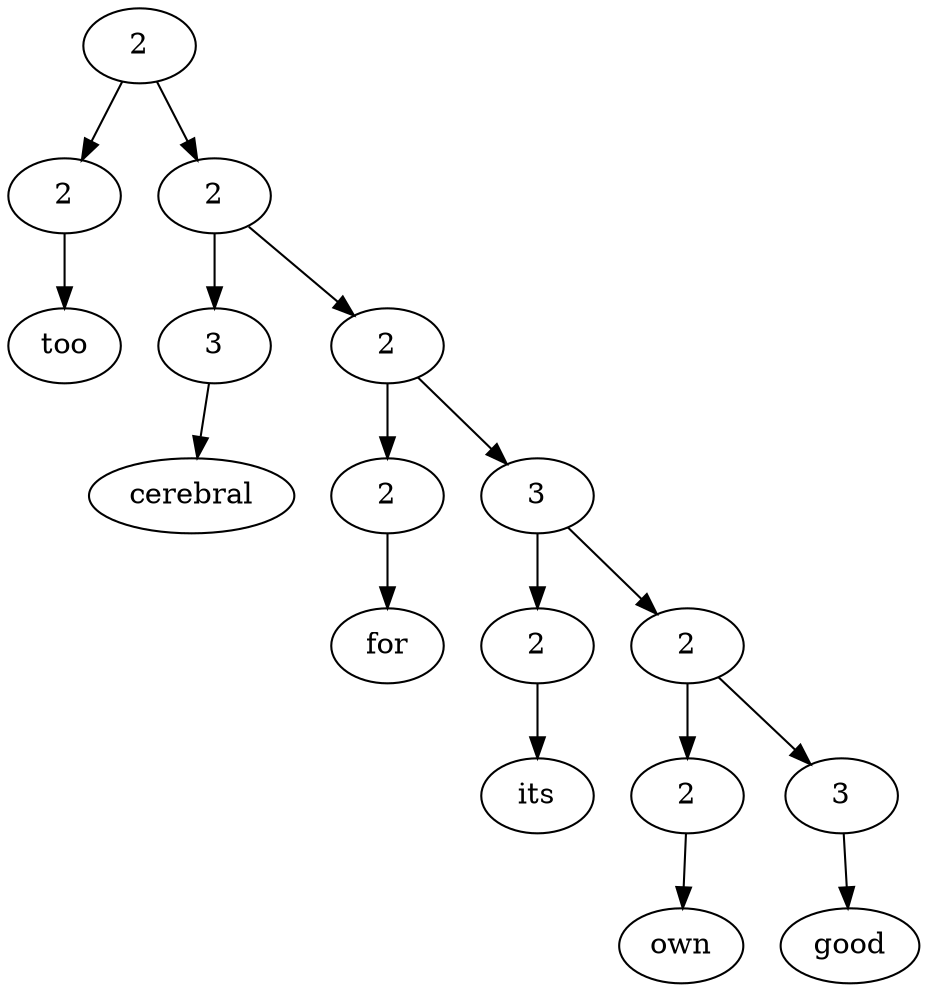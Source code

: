 digraph G{Node0 [label="2"]
Node0 -> Node1
Node0 -> Node3
Node1 [label="2"]
Node1 -> Node2
Node3 [label="2"]
Node3 -> Node4
Node3 -> Node6
Node2 [label="too"]
Node4 [label="3"]
Node4 -> Node5
Node6 [label="2"]
Node6 -> Node7
Node6 -> Node9
Node5 [label="cerebral"]
Node7 [label="2"]
Node7 -> Node8
Node9 [label="3"]
Node9 -> Node10
Node9 -> Node12
Node8 [label="for"]
Node10 [label="2"]
Node10 -> Node11
Node12 [label="2"]
Node12 -> Node13
Node12 -> Node15
Node11 [label="its"]
Node13 [label="2"]
Node13 -> Node14
Node15 [label="3"]
Node15 -> Node16
Node14 [label="own"]
Node16 [label="good"]
}